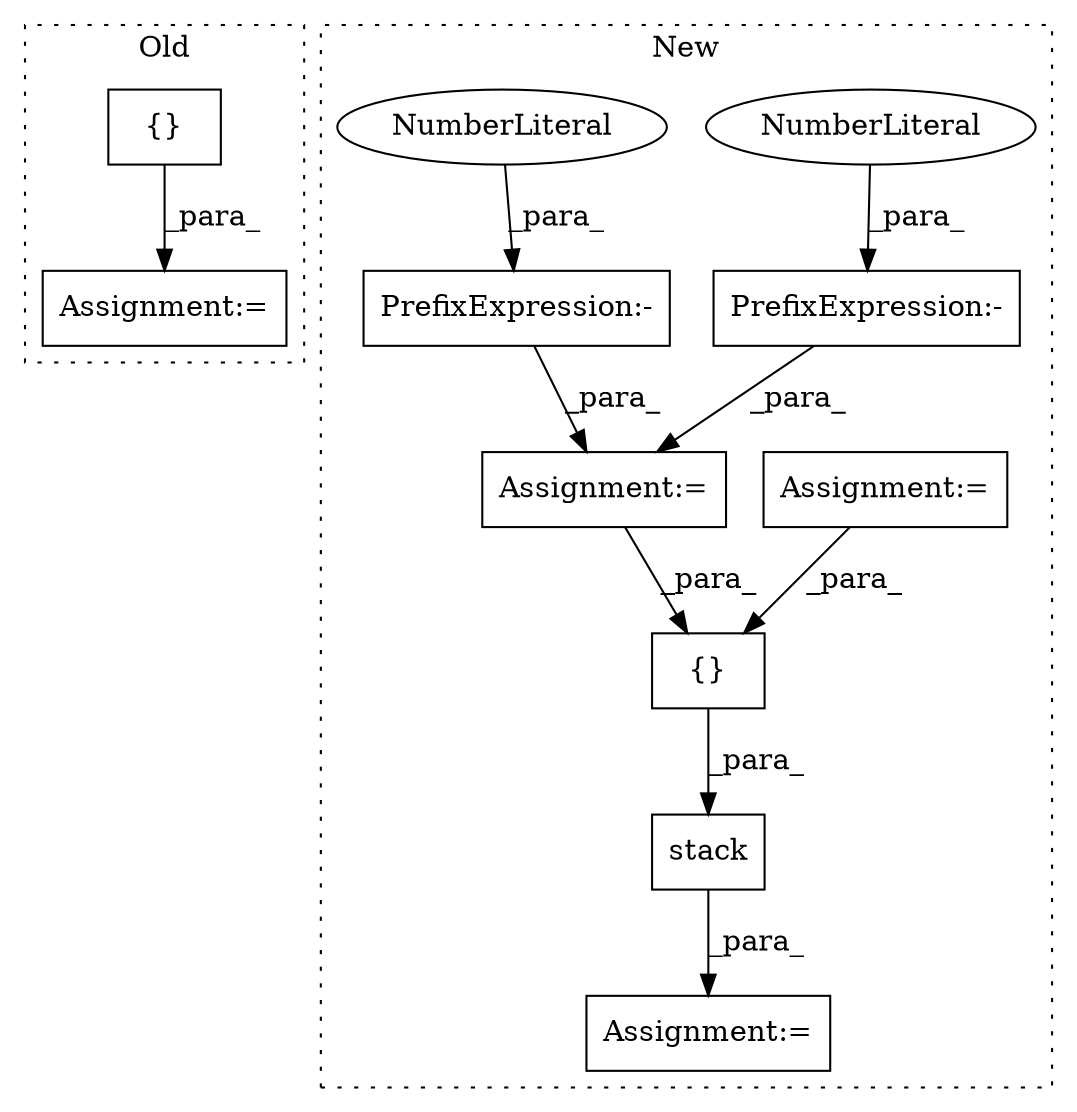 digraph G {
subgraph cluster0 {
1 [label="{}" a="4" s="15560,15585" l="1,1" shape="box"];
4 [label="Assignment:=" a="7" s="15528" l="1" shape="box"];
label = "Old";
style="dotted";
}
subgraph cluster1 {
2 [label="stack" a="32" s="16358,16498" l="6,1" shape="box"];
3 [label="Assignment:=" a="7" s="16346" l="1" shape="box"];
5 [label="Assignment:=" a="7" s="16267" l="1" shape="box"];
6 [label="{}" a="4" s="16373,16494" l="1,1" shape="box"];
7 [label="Assignment:=" a="7" s="15962" l="1" shape="box"];
8 [label="PrefixExpression:-" a="38" s="16036" l="1" shape="box"];
9 [label="NumberLiteral" a="34" s="16037" l="1" shape="ellipse"];
10 [label="PrefixExpression:-" a="38" s="16033" l="1" shape="box"];
11 [label="NumberLiteral" a="34" s="16034" l="1" shape="ellipse"];
label = "New";
style="dotted";
}
1 -> 4 [label="_para_"];
2 -> 3 [label="_para_"];
5 -> 6 [label="_para_"];
6 -> 2 [label="_para_"];
7 -> 6 [label="_para_"];
8 -> 7 [label="_para_"];
9 -> 8 [label="_para_"];
10 -> 7 [label="_para_"];
11 -> 10 [label="_para_"];
}